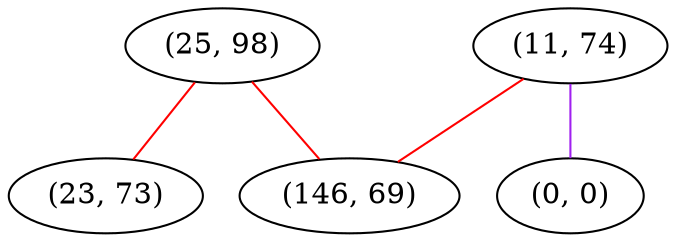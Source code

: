 graph "" {
"(25, 98)";
"(11, 74)";
"(0, 0)";
"(146, 69)";
"(23, 73)";
"(25, 98)" -- "(146, 69)"  [color=red, key=0, weight=1];
"(25, 98)" -- "(23, 73)"  [color=red, key=0, weight=1];
"(11, 74)" -- "(146, 69)"  [color=red, key=0, weight=1];
"(11, 74)" -- "(0, 0)"  [color=purple, key=0, weight=4];
}
